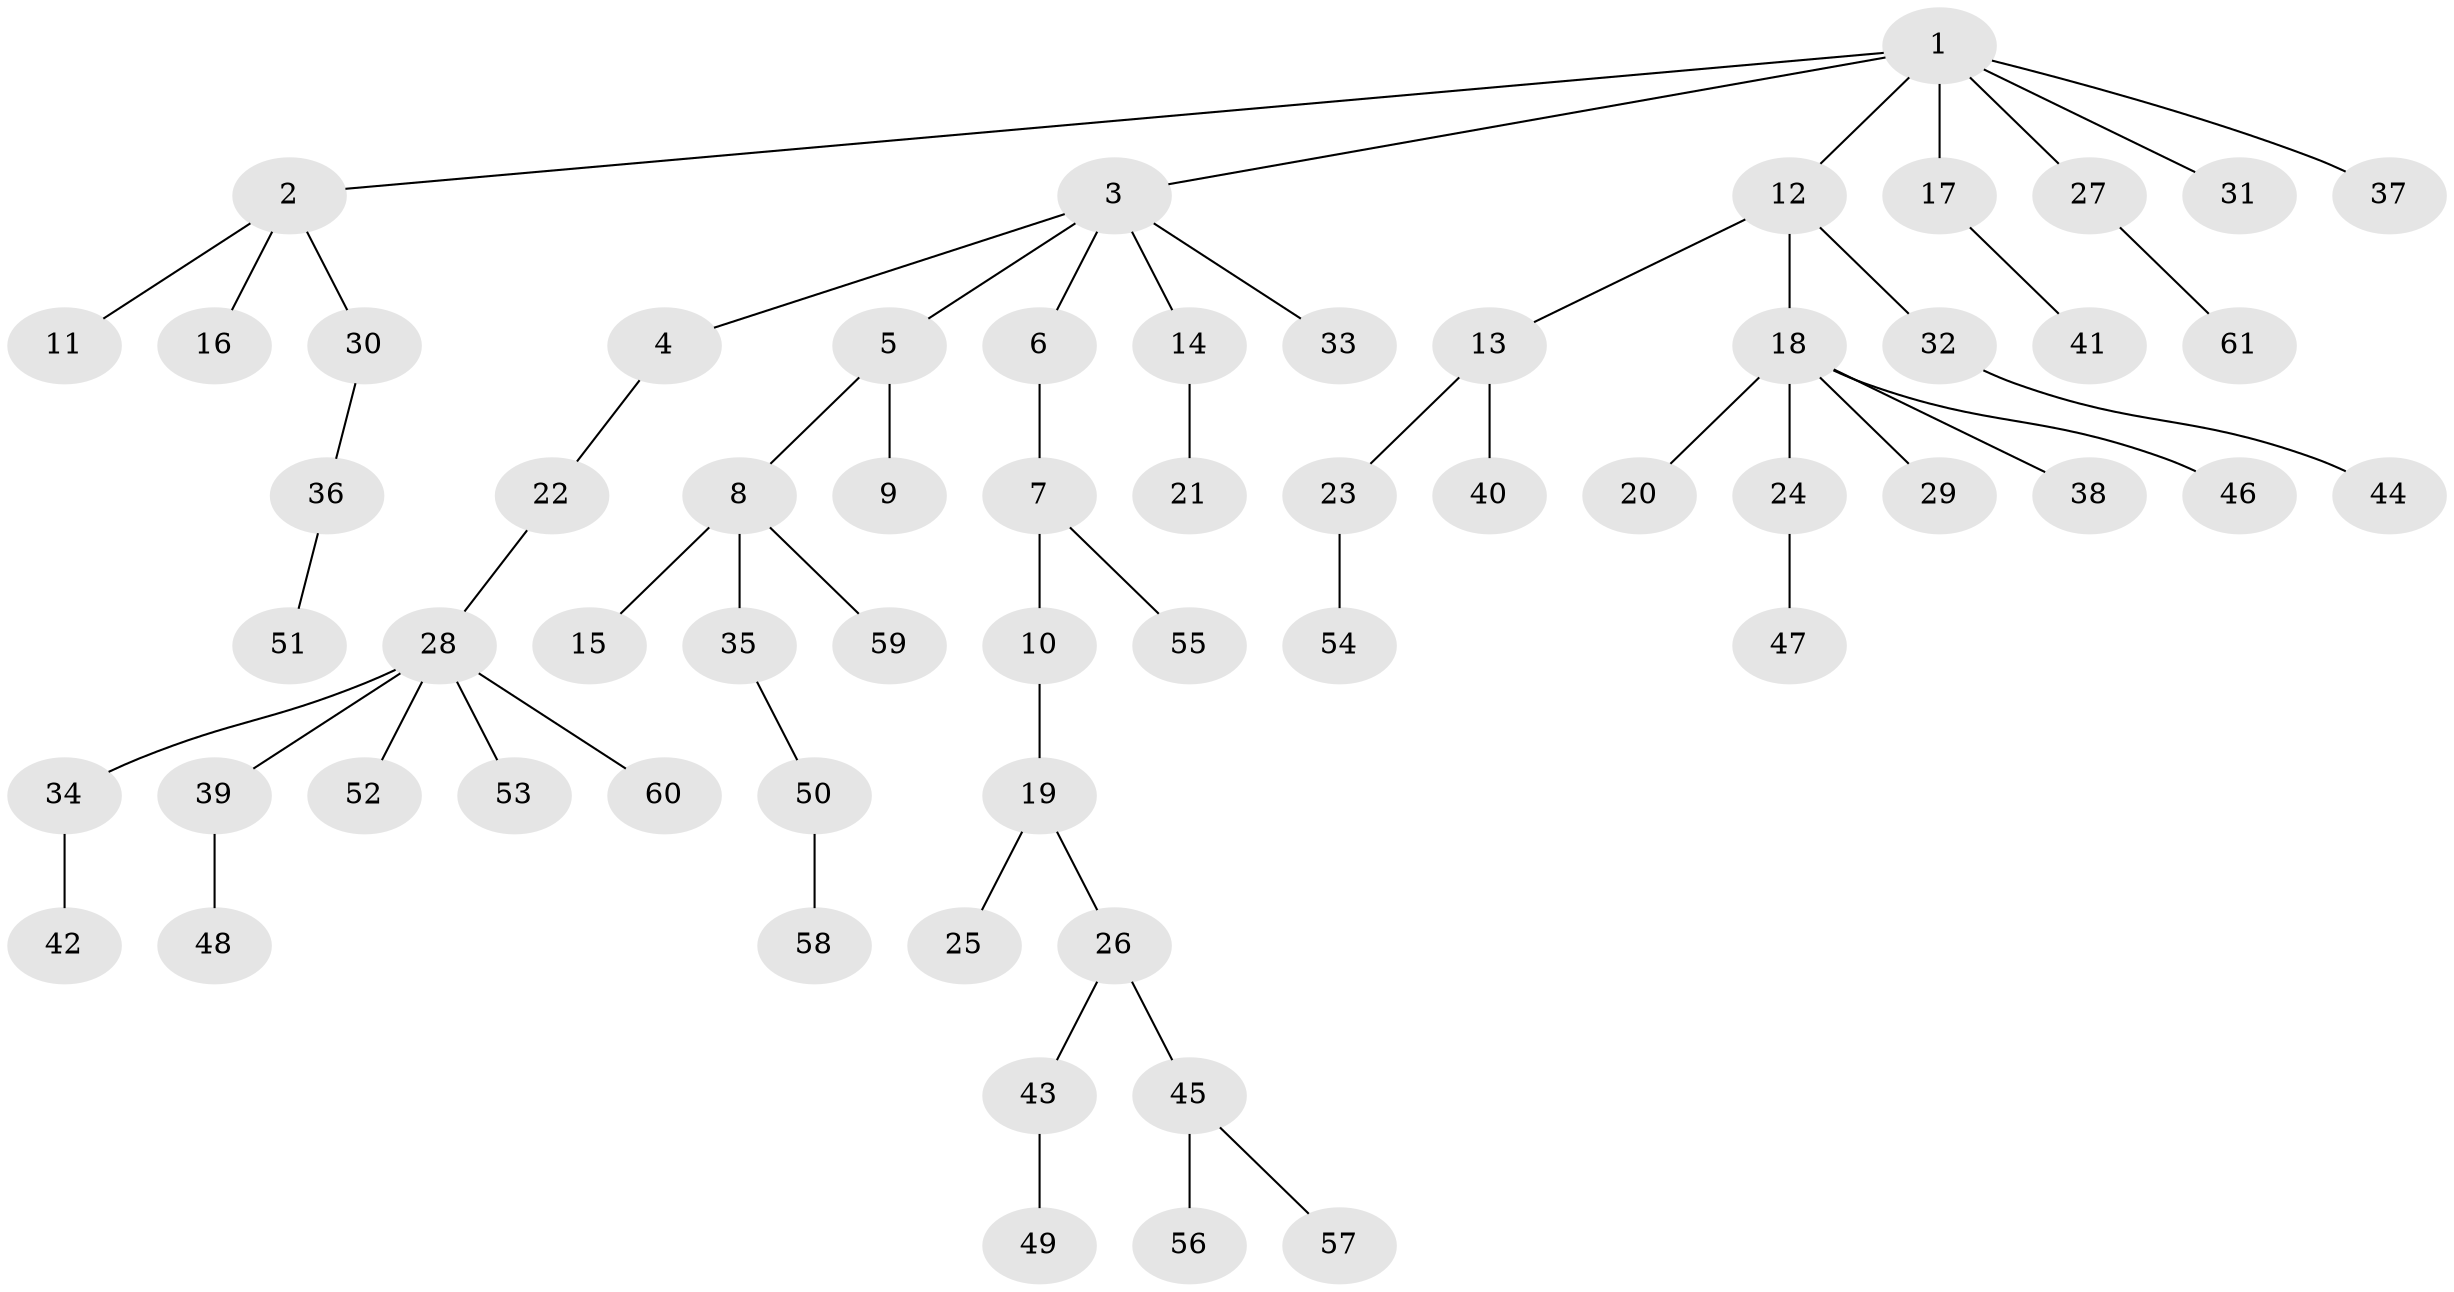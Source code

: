// Generated by graph-tools (version 1.1) at 2025/02/03/09/25 03:02:16]
// undirected, 61 vertices, 60 edges
graph export_dot {
graph [start="1"]
  node [color=gray90,style=filled];
  1;
  2;
  3;
  4;
  5;
  6;
  7;
  8;
  9;
  10;
  11;
  12;
  13;
  14;
  15;
  16;
  17;
  18;
  19;
  20;
  21;
  22;
  23;
  24;
  25;
  26;
  27;
  28;
  29;
  30;
  31;
  32;
  33;
  34;
  35;
  36;
  37;
  38;
  39;
  40;
  41;
  42;
  43;
  44;
  45;
  46;
  47;
  48;
  49;
  50;
  51;
  52;
  53;
  54;
  55;
  56;
  57;
  58;
  59;
  60;
  61;
  1 -- 2;
  1 -- 3;
  1 -- 12;
  1 -- 17;
  1 -- 27;
  1 -- 31;
  1 -- 37;
  2 -- 11;
  2 -- 16;
  2 -- 30;
  3 -- 4;
  3 -- 5;
  3 -- 6;
  3 -- 14;
  3 -- 33;
  4 -- 22;
  5 -- 8;
  5 -- 9;
  6 -- 7;
  7 -- 10;
  7 -- 55;
  8 -- 15;
  8 -- 35;
  8 -- 59;
  10 -- 19;
  12 -- 13;
  12 -- 18;
  12 -- 32;
  13 -- 23;
  13 -- 40;
  14 -- 21;
  17 -- 41;
  18 -- 20;
  18 -- 24;
  18 -- 29;
  18 -- 38;
  18 -- 46;
  19 -- 25;
  19 -- 26;
  22 -- 28;
  23 -- 54;
  24 -- 47;
  26 -- 43;
  26 -- 45;
  27 -- 61;
  28 -- 34;
  28 -- 39;
  28 -- 52;
  28 -- 53;
  28 -- 60;
  30 -- 36;
  32 -- 44;
  34 -- 42;
  35 -- 50;
  36 -- 51;
  39 -- 48;
  43 -- 49;
  45 -- 56;
  45 -- 57;
  50 -- 58;
}
